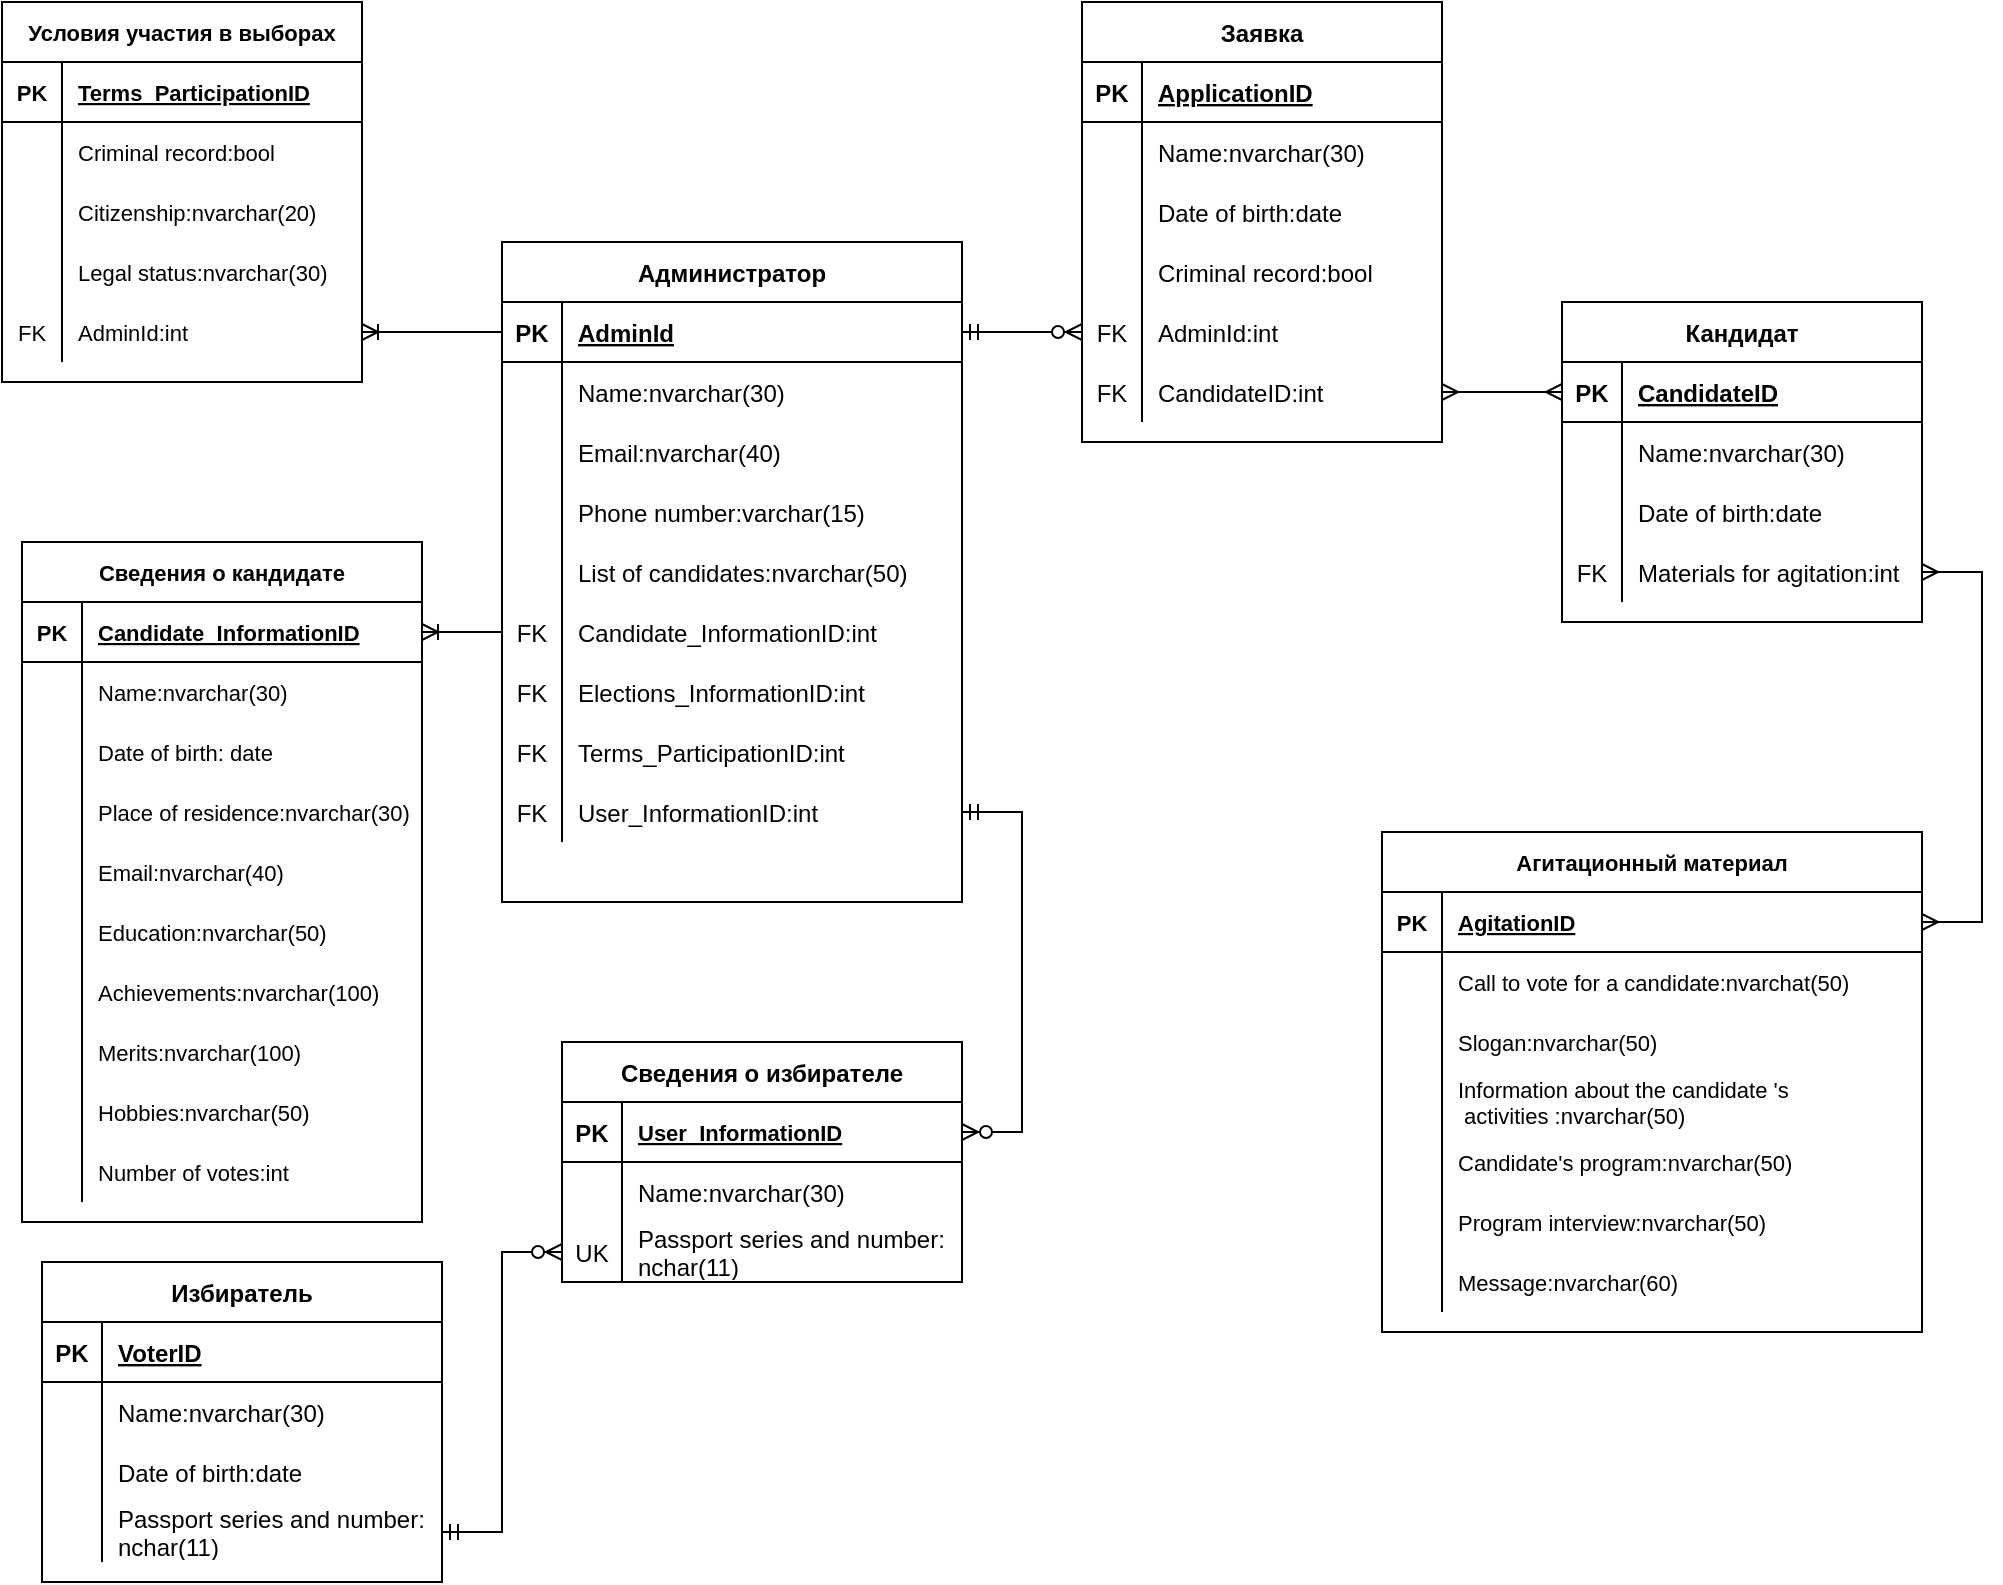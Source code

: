 <mxfile version="15.6.8" type="github">
  <diagram id="QKxLmqeAG67RpzEfXYhz" name="Page-1">
    <mxGraphModel dx="1221" dy="726" grid="1" gridSize="10" guides="1" tooltips="1" connect="1" arrows="1" fold="1" page="1" pageScale="1" pageWidth="827" pageHeight="1169" math="0" shadow="0">
      <root>
        <mxCell id="0" />
        <mxCell id="1" parent="0" />
        <mxCell id="ff4JJlkgA0-0qlCMYCa7-1" value="Сведения о избирателе" style="shape=table;startSize=30;container=1;collapsible=1;childLayout=tableLayout;fixedRows=1;rowLines=0;fontStyle=1;align=center;resizeLast=1;" parent="1" vertex="1">
          <mxGeometry x="500" y="680" width="200" height="120" as="geometry">
            <mxRectangle x="40" y="40" width="190" height="30" as="alternateBounds" />
          </mxGeometry>
        </mxCell>
        <mxCell id="ff4JJlkgA0-0qlCMYCa7-2" value="" style="shape=partialRectangle;collapsible=0;dropTarget=0;pointerEvents=0;fillColor=none;top=0;left=0;bottom=1;right=0;points=[[0,0.5],[1,0.5]];portConstraint=eastwest;" parent="ff4JJlkgA0-0qlCMYCa7-1" vertex="1">
          <mxGeometry y="30" width="200" height="30" as="geometry" />
        </mxCell>
        <mxCell id="ff4JJlkgA0-0qlCMYCa7-3" value="PK" style="shape=partialRectangle;connectable=0;fillColor=none;top=0;left=0;bottom=0;right=0;fontStyle=1;overflow=hidden;" parent="ff4JJlkgA0-0qlCMYCa7-2" vertex="1">
          <mxGeometry width="30" height="30" as="geometry">
            <mxRectangle width="30" height="30" as="alternateBounds" />
          </mxGeometry>
        </mxCell>
        <mxCell id="ff4JJlkgA0-0qlCMYCa7-4" value="User_InformationID" style="shape=partialRectangle;connectable=0;fillColor=none;top=0;left=0;bottom=0;right=0;align=left;spacingLeft=6;fontStyle=5;overflow=hidden;fontSize=11;" parent="ff4JJlkgA0-0qlCMYCa7-2" vertex="1">
          <mxGeometry x="30" width="170" height="30" as="geometry">
            <mxRectangle width="170" height="30" as="alternateBounds" />
          </mxGeometry>
        </mxCell>
        <mxCell id="ff4JJlkgA0-0qlCMYCa7-5" value="" style="shape=partialRectangle;collapsible=0;dropTarget=0;pointerEvents=0;fillColor=none;top=0;left=0;bottom=0;right=0;points=[[0,0.5],[1,0.5]];portConstraint=eastwest;" parent="ff4JJlkgA0-0qlCMYCa7-1" vertex="1">
          <mxGeometry y="60" width="200" height="30" as="geometry" />
        </mxCell>
        <mxCell id="ff4JJlkgA0-0qlCMYCa7-6" value="" style="shape=partialRectangle;connectable=0;fillColor=none;top=0;left=0;bottom=0;right=0;editable=1;overflow=hidden;" parent="ff4JJlkgA0-0qlCMYCa7-5" vertex="1">
          <mxGeometry width="30" height="30" as="geometry">
            <mxRectangle width="30" height="30" as="alternateBounds" />
          </mxGeometry>
        </mxCell>
        <mxCell id="ff4JJlkgA0-0qlCMYCa7-7" value="Name:nvarchar(30)" style="shape=partialRectangle;connectable=0;fillColor=none;top=0;left=0;bottom=0;right=0;align=left;spacingLeft=6;overflow=hidden;" parent="ff4JJlkgA0-0qlCMYCa7-5" vertex="1">
          <mxGeometry x="30" width="170" height="30" as="geometry">
            <mxRectangle width="170" height="30" as="alternateBounds" />
          </mxGeometry>
        </mxCell>
        <mxCell id="ff4JJlkgA0-0qlCMYCa7-8" value="" style="shape=partialRectangle;collapsible=0;dropTarget=0;pointerEvents=0;fillColor=none;top=0;left=0;bottom=0;right=0;points=[[0,0.5],[1,0.5]];portConstraint=eastwest;" parent="ff4JJlkgA0-0qlCMYCa7-1" vertex="1">
          <mxGeometry y="90" width="200" height="30" as="geometry" />
        </mxCell>
        <mxCell id="ff4JJlkgA0-0qlCMYCa7-9" value="UK" style="shape=partialRectangle;connectable=0;fillColor=none;top=0;left=0;bottom=0;right=0;editable=1;overflow=hidden;" parent="ff4JJlkgA0-0qlCMYCa7-8" vertex="1">
          <mxGeometry width="30" height="30" as="geometry">
            <mxRectangle width="30" height="30" as="alternateBounds" />
          </mxGeometry>
        </mxCell>
        <mxCell id="ff4JJlkgA0-0qlCMYCa7-10" value="Passport series and number:&#xa;nchar(11)" style="shape=partialRectangle;connectable=0;fillColor=none;top=0;left=0;bottom=0;right=0;align=left;spacingLeft=6;overflow=hidden;" parent="ff4JJlkgA0-0qlCMYCa7-8" vertex="1">
          <mxGeometry x="30" width="170" height="30" as="geometry">
            <mxRectangle width="170" height="30" as="alternateBounds" />
          </mxGeometry>
        </mxCell>
        <mxCell id="ff4JJlkgA0-0qlCMYCa7-11" value="Сведения о кандидате" style="shape=table;startSize=30;container=1;collapsible=1;childLayout=tableLayout;fixedRows=1;rowLines=0;fontStyle=1;align=center;resizeLast=1;shadow=0;sketch=0;fontSize=11;strokeWidth=1;" parent="1" vertex="1">
          <mxGeometry x="230" y="430" width="200" height="340" as="geometry">
            <mxRectangle x="320" y="230" width="160" height="30" as="alternateBounds" />
          </mxGeometry>
        </mxCell>
        <mxCell id="ff4JJlkgA0-0qlCMYCa7-12" value="" style="shape=partialRectangle;collapsible=0;dropTarget=0;pointerEvents=0;fillColor=none;top=0;left=0;bottom=1;right=0;points=[[0,0.5],[1,0.5]];portConstraint=eastwest;shadow=0;sketch=0;fontSize=11;strokeWidth=1;" parent="ff4JJlkgA0-0qlCMYCa7-11" vertex="1">
          <mxGeometry y="30" width="200" height="30" as="geometry" />
        </mxCell>
        <mxCell id="ff4JJlkgA0-0qlCMYCa7-13" value="PK" style="shape=partialRectangle;connectable=0;fillColor=none;top=0;left=0;bottom=0;right=0;fontStyle=1;overflow=hidden;shadow=0;sketch=0;fontSize=11;strokeWidth=1;" parent="ff4JJlkgA0-0qlCMYCa7-12" vertex="1">
          <mxGeometry width="30" height="30" as="geometry">
            <mxRectangle width="30" height="30" as="alternateBounds" />
          </mxGeometry>
        </mxCell>
        <mxCell id="ff4JJlkgA0-0qlCMYCa7-14" value="Candidate_InformationID" style="shape=partialRectangle;connectable=0;fillColor=none;top=0;left=0;bottom=0;right=0;align=left;spacingLeft=6;fontStyle=5;overflow=hidden;shadow=0;sketch=0;fontSize=11;strokeWidth=1;" parent="ff4JJlkgA0-0qlCMYCa7-12" vertex="1">
          <mxGeometry x="30" width="170" height="30" as="geometry">
            <mxRectangle width="170" height="30" as="alternateBounds" />
          </mxGeometry>
        </mxCell>
        <mxCell id="ff4JJlkgA0-0qlCMYCa7-15" value="" style="shape=partialRectangle;collapsible=0;dropTarget=0;pointerEvents=0;fillColor=none;top=0;left=0;bottom=0;right=0;points=[[0,0.5],[1,0.5]];portConstraint=eastwest;shadow=0;sketch=0;fontSize=11;strokeWidth=1;" parent="ff4JJlkgA0-0qlCMYCa7-11" vertex="1">
          <mxGeometry y="60" width="200" height="30" as="geometry" />
        </mxCell>
        <mxCell id="ff4JJlkgA0-0qlCMYCa7-16" value="" style="shape=partialRectangle;connectable=0;fillColor=none;top=0;left=0;bottom=0;right=0;editable=1;overflow=hidden;shadow=0;sketch=0;fontSize=11;strokeWidth=1;" parent="ff4JJlkgA0-0qlCMYCa7-15" vertex="1">
          <mxGeometry width="30" height="30" as="geometry">
            <mxRectangle width="30" height="30" as="alternateBounds" />
          </mxGeometry>
        </mxCell>
        <mxCell id="ff4JJlkgA0-0qlCMYCa7-17" value="Name:nvarchar(30)" style="shape=partialRectangle;connectable=0;fillColor=none;top=0;left=0;bottom=0;right=0;align=left;spacingLeft=6;overflow=hidden;shadow=0;sketch=0;fontSize=11;strokeWidth=1;" parent="ff4JJlkgA0-0qlCMYCa7-15" vertex="1">
          <mxGeometry x="30" width="170" height="30" as="geometry">
            <mxRectangle width="170" height="30" as="alternateBounds" />
          </mxGeometry>
        </mxCell>
        <mxCell id="ff4JJlkgA0-0qlCMYCa7-18" value="" style="shape=partialRectangle;collapsible=0;dropTarget=0;pointerEvents=0;fillColor=none;top=0;left=0;bottom=0;right=0;points=[[0,0.5],[1,0.5]];portConstraint=eastwest;shadow=0;sketch=0;fontSize=11;strokeWidth=1;" parent="ff4JJlkgA0-0qlCMYCa7-11" vertex="1">
          <mxGeometry y="90" width="200" height="30" as="geometry" />
        </mxCell>
        <mxCell id="ff4JJlkgA0-0qlCMYCa7-19" value="" style="shape=partialRectangle;connectable=0;fillColor=none;top=0;left=0;bottom=0;right=0;editable=1;overflow=hidden;shadow=0;sketch=0;fontSize=11;strokeWidth=1;" parent="ff4JJlkgA0-0qlCMYCa7-18" vertex="1">
          <mxGeometry width="30" height="30" as="geometry">
            <mxRectangle width="30" height="30" as="alternateBounds" />
          </mxGeometry>
        </mxCell>
        <mxCell id="ff4JJlkgA0-0qlCMYCa7-20" value="Date of birth: date" style="shape=partialRectangle;connectable=0;fillColor=none;top=0;left=0;bottom=0;right=0;align=left;spacingLeft=6;overflow=hidden;shadow=0;sketch=0;fontSize=11;strokeWidth=1;" parent="ff4JJlkgA0-0qlCMYCa7-18" vertex="1">
          <mxGeometry x="30" width="170" height="30" as="geometry">
            <mxRectangle width="170" height="30" as="alternateBounds" />
          </mxGeometry>
        </mxCell>
        <mxCell id="ff4JJlkgA0-0qlCMYCa7-21" value="" style="shape=partialRectangle;collapsible=0;dropTarget=0;pointerEvents=0;fillColor=none;top=0;left=0;bottom=0;right=0;points=[[0,0.5],[1,0.5]];portConstraint=eastwest;shadow=0;sketch=0;fontSize=11;strokeWidth=1;" parent="ff4JJlkgA0-0qlCMYCa7-11" vertex="1">
          <mxGeometry y="120" width="200" height="30" as="geometry" />
        </mxCell>
        <mxCell id="ff4JJlkgA0-0qlCMYCa7-22" value="" style="shape=partialRectangle;connectable=0;fillColor=none;top=0;left=0;bottom=0;right=0;editable=1;overflow=hidden;shadow=0;sketch=0;fontSize=11;strokeWidth=1;" parent="ff4JJlkgA0-0qlCMYCa7-21" vertex="1">
          <mxGeometry width="30" height="30" as="geometry">
            <mxRectangle width="30" height="30" as="alternateBounds" />
          </mxGeometry>
        </mxCell>
        <mxCell id="ff4JJlkgA0-0qlCMYCa7-23" value="Place of residence:nvarchar(30)" style="shape=partialRectangle;connectable=0;fillColor=none;top=0;left=0;bottom=0;right=0;align=left;spacingLeft=6;overflow=hidden;shadow=0;sketch=0;fontSize=11;strokeWidth=1;" parent="ff4JJlkgA0-0qlCMYCa7-21" vertex="1">
          <mxGeometry x="30" width="170" height="30" as="geometry">
            <mxRectangle width="170" height="30" as="alternateBounds" />
          </mxGeometry>
        </mxCell>
        <mxCell id="ff4JJlkgA0-0qlCMYCa7-24" value="" style="shape=partialRectangle;collapsible=0;dropTarget=0;pointerEvents=0;fillColor=none;top=0;left=0;bottom=0;right=0;points=[[0,0.5],[1,0.5]];portConstraint=eastwest;shadow=0;sketch=0;fontSize=11;strokeWidth=1;" parent="ff4JJlkgA0-0qlCMYCa7-11" vertex="1">
          <mxGeometry y="150" width="200" height="30" as="geometry" />
        </mxCell>
        <mxCell id="ff4JJlkgA0-0qlCMYCa7-25" value="" style="shape=partialRectangle;connectable=0;fillColor=none;top=0;left=0;bottom=0;right=0;editable=1;overflow=hidden;shadow=0;sketch=0;fontSize=11;strokeWidth=1;" parent="ff4JJlkgA0-0qlCMYCa7-24" vertex="1">
          <mxGeometry width="30" height="30" as="geometry">
            <mxRectangle width="30" height="30" as="alternateBounds" />
          </mxGeometry>
        </mxCell>
        <mxCell id="ff4JJlkgA0-0qlCMYCa7-26" value="Email:nvarchar(40)" style="shape=partialRectangle;connectable=0;fillColor=none;top=0;left=0;bottom=0;right=0;align=left;spacingLeft=6;overflow=hidden;shadow=0;sketch=0;fontSize=11;strokeWidth=1;" parent="ff4JJlkgA0-0qlCMYCa7-24" vertex="1">
          <mxGeometry x="30" width="170" height="30" as="geometry">
            <mxRectangle width="170" height="30" as="alternateBounds" />
          </mxGeometry>
        </mxCell>
        <mxCell id="ff4JJlkgA0-0qlCMYCa7-27" value="" style="shape=partialRectangle;collapsible=0;dropTarget=0;pointerEvents=0;fillColor=none;top=0;left=0;bottom=0;right=0;points=[[0,0.5],[1,0.5]];portConstraint=eastwest;shadow=0;sketch=0;fontSize=11;strokeWidth=1;" parent="ff4JJlkgA0-0qlCMYCa7-11" vertex="1">
          <mxGeometry y="180" width="200" height="30" as="geometry" />
        </mxCell>
        <mxCell id="ff4JJlkgA0-0qlCMYCa7-28" value="" style="shape=partialRectangle;connectable=0;fillColor=none;top=0;left=0;bottom=0;right=0;editable=1;overflow=hidden;shadow=0;sketch=0;fontSize=11;strokeWidth=1;" parent="ff4JJlkgA0-0qlCMYCa7-27" vertex="1">
          <mxGeometry width="30" height="30" as="geometry">
            <mxRectangle width="30" height="30" as="alternateBounds" />
          </mxGeometry>
        </mxCell>
        <mxCell id="ff4JJlkgA0-0qlCMYCa7-29" value="Education:nvarchar(50)" style="shape=partialRectangle;connectable=0;fillColor=none;top=0;left=0;bottom=0;right=0;align=left;spacingLeft=6;overflow=hidden;shadow=0;sketch=0;fontSize=11;strokeWidth=1;" parent="ff4JJlkgA0-0qlCMYCa7-27" vertex="1">
          <mxGeometry x="30" width="170" height="30" as="geometry">
            <mxRectangle width="170" height="30" as="alternateBounds" />
          </mxGeometry>
        </mxCell>
        <mxCell id="ff4JJlkgA0-0qlCMYCa7-30" value="" style="shape=partialRectangle;collapsible=0;dropTarget=0;pointerEvents=0;fillColor=none;top=0;left=0;bottom=0;right=0;points=[[0,0.5],[1,0.5]];portConstraint=eastwest;shadow=0;sketch=0;fontSize=11;strokeWidth=1;" parent="ff4JJlkgA0-0qlCMYCa7-11" vertex="1">
          <mxGeometry y="210" width="200" height="30" as="geometry" />
        </mxCell>
        <mxCell id="ff4JJlkgA0-0qlCMYCa7-31" value="" style="shape=partialRectangle;connectable=0;fillColor=none;top=0;left=0;bottom=0;right=0;editable=1;overflow=hidden;shadow=0;sketch=0;fontSize=11;strokeWidth=1;" parent="ff4JJlkgA0-0qlCMYCa7-30" vertex="1">
          <mxGeometry width="30" height="30" as="geometry">
            <mxRectangle width="30" height="30" as="alternateBounds" />
          </mxGeometry>
        </mxCell>
        <mxCell id="ff4JJlkgA0-0qlCMYCa7-32" value="Achievements:nvarchar(100)" style="shape=partialRectangle;connectable=0;fillColor=none;top=0;left=0;bottom=0;right=0;align=left;spacingLeft=6;overflow=hidden;shadow=0;sketch=0;fontSize=11;strokeWidth=1;" parent="ff4JJlkgA0-0qlCMYCa7-30" vertex="1">
          <mxGeometry x="30" width="170" height="30" as="geometry">
            <mxRectangle width="170" height="30" as="alternateBounds" />
          </mxGeometry>
        </mxCell>
        <mxCell id="ff4JJlkgA0-0qlCMYCa7-33" value="" style="shape=partialRectangle;collapsible=0;dropTarget=0;pointerEvents=0;fillColor=none;top=0;left=0;bottom=0;right=0;points=[[0,0.5],[1,0.5]];portConstraint=eastwest;shadow=0;sketch=0;fontSize=11;strokeWidth=1;" parent="ff4JJlkgA0-0qlCMYCa7-11" vertex="1">
          <mxGeometry y="240" width="200" height="30" as="geometry" />
        </mxCell>
        <mxCell id="ff4JJlkgA0-0qlCMYCa7-34" value="" style="shape=partialRectangle;connectable=0;fillColor=none;top=0;left=0;bottom=0;right=0;editable=1;overflow=hidden;shadow=0;sketch=0;fontSize=11;strokeWidth=1;" parent="ff4JJlkgA0-0qlCMYCa7-33" vertex="1">
          <mxGeometry width="30" height="30" as="geometry">
            <mxRectangle width="30" height="30" as="alternateBounds" />
          </mxGeometry>
        </mxCell>
        <mxCell id="ff4JJlkgA0-0qlCMYCa7-35" value="Merits:nvarchar(100)" style="shape=partialRectangle;connectable=0;fillColor=none;top=0;left=0;bottom=0;right=0;align=left;spacingLeft=6;overflow=hidden;shadow=0;sketch=0;fontSize=11;strokeWidth=1;" parent="ff4JJlkgA0-0qlCMYCa7-33" vertex="1">
          <mxGeometry x="30" width="170" height="30" as="geometry">
            <mxRectangle width="170" height="30" as="alternateBounds" />
          </mxGeometry>
        </mxCell>
        <mxCell id="ff4JJlkgA0-0qlCMYCa7-36" value="" style="shape=partialRectangle;collapsible=0;dropTarget=0;pointerEvents=0;fillColor=none;top=0;left=0;bottom=0;right=0;points=[[0,0.5],[1,0.5]];portConstraint=eastwest;shadow=0;sketch=0;fontSize=11;strokeWidth=1;" parent="ff4JJlkgA0-0qlCMYCa7-11" vertex="1">
          <mxGeometry y="270" width="200" height="30" as="geometry" />
        </mxCell>
        <mxCell id="ff4JJlkgA0-0qlCMYCa7-37" value="" style="shape=partialRectangle;connectable=0;fillColor=none;top=0;left=0;bottom=0;right=0;editable=1;overflow=hidden;shadow=0;sketch=0;fontSize=11;strokeWidth=1;" parent="ff4JJlkgA0-0qlCMYCa7-36" vertex="1">
          <mxGeometry width="30" height="30" as="geometry">
            <mxRectangle width="30" height="30" as="alternateBounds" />
          </mxGeometry>
        </mxCell>
        <mxCell id="ff4JJlkgA0-0qlCMYCa7-38" value="Hobbies:nvarchar(50)" style="shape=partialRectangle;connectable=0;fillColor=none;top=0;left=0;bottom=0;right=0;align=left;spacingLeft=6;overflow=hidden;shadow=0;sketch=0;fontSize=11;strokeWidth=1;" parent="ff4JJlkgA0-0qlCMYCa7-36" vertex="1">
          <mxGeometry x="30" width="170" height="30" as="geometry">
            <mxRectangle width="170" height="30" as="alternateBounds" />
          </mxGeometry>
        </mxCell>
        <mxCell id="ff4JJlkgA0-0qlCMYCa7-39" value="" style="shape=partialRectangle;collapsible=0;dropTarget=0;pointerEvents=0;fillColor=none;top=0;left=0;bottom=0;right=0;points=[[0,0.5],[1,0.5]];portConstraint=eastwest;shadow=0;sketch=0;fontSize=11;strokeWidth=1;" parent="ff4JJlkgA0-0qlCMYCa7-11" vertex="1">
          <mxGeometry y="300" width="200" height="30" as="geometry" />
        </mxCell>
        <mxCell id="ff4JJlkgA0-0qlCMYCa7-40" value="" style="shape=partialRectangle;connectable=0;fillColor=none;top=0;left=0;bottom=0;right=0;editable=1;overflow=hidden;shadow=0;sketch=0;fontSize=11;strokeWidth=1;" parent="ff4JJlkgA0-0qlCMYCa7-39" vertex="1">
          <mxGeometry width="30" height="30" as="geometry">
            <mxRectangle width="30" height="30" as="alternateBounds" />
          </mxGeometry>
        </mxCell>
        <mxCell id="ff4JJlkgA0-0qlCMYCa7-41" value="Number of votes:int" style="shape=partialRectangle;connectable=0;fillColor=none;top=0;left=0;bottom=0;right=0;align=left;spacingLeft=6;overflow=hidden;shadow=0;sketch=0;fontSize=11;strokeWidth=1;" parent="ff4JJlkgA0-0qlCMYCa7-39" vertex="1">
          <mxGeometry x="30" width="170" height="30" as="geometry">
            <mxRectangle width="170" height="30" as="alternateBounds" />
          </mxGeometry>
        </mxCell>
        <mxCell id="ff4JJlkgA0-0qlCMYCa7-42" value="Условия участия в выборах" style="shape=table;startSize=30;container=1;collapsible=1;childLayout=tableLayout;fixedRows=1;rowLines=0;fontStyle=1;align=center;resizeLast=1;shadow=0;sketch=0;fontSize=11;strokeWidth=1;" parent="1" vertex="1">
          <mxGeometry x="220" y="160" width="180" height="190" as="geometry">
            <mxRectangle x="360" y="80" width="190" height="30" as="alternateBounds" />
          </mxGeometry>
        </mxCell>
        <mxCell id="ff4JJlkgA0-0qlCMYCa7-43" value="" style="shape=partialRectangle;collapsible=0;dropTarget=0;pointerEvents=0;fillColor=none;top=0;left=0;bottom=1;right=0;points=[[0,0.5],[1,0.5]];portConstraint=eastwest;shadow=0;sketch=0;fontSize=11;strokeWidth=1;" parent="ff4JJlkgA0-0qlCMYCa7-42" vertex="1">
          <mxGeometry y="30" width="180" height="30" as="geometry" />
        </mxCell>
        <mxCell id="ff4JJlkgA0-0qlCMYCa7-44" value="PK" style="shape=partialRectangle;connectable=0;fillColor=none;top=0;left=0;bottom=0;right=0;fontStyle=1;overflow=hidden;shadow=0;sketch=0;fontSize=11;strokeWidth=1;" parent="ff4JJlkgA0-0qlCMYCa7-43" vertex="1">
          <mxGeometry width="30" height="30" as="geometry">
            <mxRectangle width="30" height="30" as="alternateBounds" />
          </mxGeometry>
        </mxCell>
        <mxCell id="ff4JJlkgA0-0qlCMYCa7-45" value="Terms_ParticipationID" style="shape=partialRectangle;connectable=0;fillColor=none;top=0;left=0;bottom=0;right=0;align=left;spacingLeft=6;fontStyle=5;overflow=hidden;shadow=0;sketch=0;fontSize=11;strokeWidth=1;" parent="ff4JJlkgA0-0qlCMYCa7-43" vertex="1">
          <mxGeometry x="30" width="150" height="30" as="geometry">
            <mxRectangle width="150" height="30" as="alternateBounds" />
          </mxGeometry>
        </mxCell>
        <mxCell id="ff4JJlkgA0-0qlCMYCa7-46" value="" style="shape=partialRectangle;collapsible=0;dropTarget=0;pointerEvents=0;fillColor=none;top=0;left=0;bottom=0;right=0;points=[[0,0.5],[1,0.5]];portConstraint=eastwest;shadow=0;sketch=0;fontSize=11;strokeWidth=1;" parent="ff4JJlkgA0-0qlCMYCa7-42" vertex="1">
          <mxGeometry y="60" width="180" height="30" as="geometry" />
        </mxCell>
        <mxCell id="ff4JJlkgA0-0qlCMYCa7-47" value="" style="shape=partialRectangle;connectable=0;fillColor=none;top=0;left=0;bottom=0;right=0;editable=1;overflow=hidden;shadow=0;sketch=0;fontSize=11;strokeWidth=1;" parent="ff4JJlkgA0-0qlCMYCa7-46" vertex="1">
          <mxGeometry width="30" height="30" as="geometry">
            <mxRectangle width="30" height="30" as="alternateBounds" />
          </mxGeometry>
        </mxCell>
        <mxCell id="ff4JJlkgA0-0qlCMYCa7-48" value="Criminal record:bool" style="shape=partialRectangle;connectable=0;fillColor=none;top=0;left=0;bottom=0;right=0;align=left;spacingLeft=6;overflow=hidden;shadow=0;sketch=0;fontSize=11;strokeWidth=1;" parent="ff4JJlkgA0-0qlCMYCa7-46" vertex="1">
          <mxGeometry x="30" width="150" height="30" as="geometry">
            <mxRectangle width="150" height="30" as="alternateBounds" />
          </mxGeometry>
        </mxCell>
        <mxCell id="ff4JJlkgA0-0qlCMYCa7-49" value="" style="shape=partialRectangle;collapsible=0;dropTarget=0;pointerEvents=0;fillColor=none;top=0;left=0;bottom=0;right=0;points=[[0,0.5],[1,0.5]];portConstraint=eastwest;shadow=0;sketch=0;fontSize=11;strokeWidth=1;" parent="ff4JJlkgA0-0qlCMYCa7-42" vertex="1">
          <mxGeometry y="90" width="180" height="30" as="geometry" />
        </mxCell>
        <mxCell id="ff4JJlkgA0-0qlCMYCa7-50" value="" style="shape=partialRectangle;connectable=0;fillColor=none;top=0;left=0;bottom=0;right=0;editable=1;overflow=hidden;shadow=0;sketch=0;fontSize=11;strokeWidth=1;" parent="ff4JJlkgA0-0qlCMYCa7-49" vertex="1">
          <mxGeometry width="30" height="30" as="geometry">
            <mxRectangle width="30" height="30" as="alternateBounds" />
          </mxGeometry>
        </mxCell>
        <mxCell id="ff4JJlkgA0-0qlCMYCa7-51" value="Citizenship:nvarchar(20)" style="shape=partialRectangle;connectable=0;fillColor=none;top=0;left=0;bottom=0;right=0;align=left;spacingLeft=6;overflow=hidden;shadow=0;sketch=0;fontSize=11;strokeWidth=1;" parent="ff4JJlkgA0-0qlCMYCa7-49" vertex="1">
          <mxGeometry x="30" width="150" height="30" as="geometry">
            <mxRectangle width="150" height="30" as="alternateBounds" />
          </mxGeometry>
        </mxCell>
        <mxCell id="ff4JJlkgA0-0qlCMYCa7-52" value="" style="shape=partialRectangle;collapsible=0;dropTarget=0;pointerEvents=0;fillColor=none;top=0;left=0;bottom=0;right=0;points=[[0,0.5],[1,0.5]];portConstraint=eastwest;shadow=0;sketch=0;fontSize=11;strokeWidth=1;" parent="ff4JJlkgA0-0qlCMYCa7-42" vertex="1">
          <mxGeometry y="120" width="180" height="30" as="geometry" />
        </mxCell>
        <mxCell id="ff4JJlkgA0-0qlCMYCa7-53" value="" style="shape=partialRectangle;connectable=0;fillColor=none;top=0;left=0;bottom=0;right=0;editable=1;overflow=hidden;shadow=0;sketch=0;fontSize=11;strokeWidth=1;" parent="ff4JJlkgA0-0qlCMYCa7-52" vertex="1">
          <mxGeometry width="30" height="30" as="geometry">
            <mxRectangle width="30" height="30" as="alternateBounds" />
          </mxGeometry>
        </mxCell>
        <mxCell id="ff4JJlkgA0-0qlCMYCa7-54" value="Legal status:nvarchar(30)" style="shape=partialRectangle;connectable=0;fillColor=none;top=0;left=0;bottom=0;right=0;align=left;spacingLeft=6;overflow=hidden;shadow=0;sketch=0;fontSize=11;strokeWidth=1;" parent="ff4JJlkgA0-0qlCMYCa7-52" vertex="1">
          <mxGeometry x="30" width="150" height="30" as="geometry">
            <mxRectangle width="150" height="30" as="alternateBounds" />
          </mxGeometry>
        </mxCell>
        <mxCell id="q5peEvXd3cXD_htm8zkx-1" value="" style="shape=partialRectangle;collapsible=0;dropTarget=0;pointerEvents=0;fillColor=none;top=0;left=0;bottom=0;right=0;points=[[0,0.5],[1,0.5]];portConstraint=eastwest;shadow=0;sketch=0;fontSize=11;strokeWidth=1;" parent="ff4JJlkgA0-0qlCMYCa7-42" vertex="1">
          <mxGeometry y="150" width="180" height="30" as="geometry" />
        </mxCell>
        <mxCell id="q5peEvXd3cXD_htm8zkx-2" value="FK" style="shape=partialRectangle;connectable=0;fillColor=none;top=0;left=0;bottom=0;right=0;editable=1;overflow=hidden;shadow=0;sketch=0;fontSize=11;strokeWidth=1;" parent="q5peEvXd3cXD_htm8zkx-1" vertex="1">
          <mxGeometry width="30" height="30" as="geometry">
            <mxRectangle width="30" height="30" as="alternateBounds" />
          </mxGeometry>
        </mxCell>
        <mxCell id="q5peEvXd3cXD_htm8zkx-3" value="AdminId:int" style="shape=partialRectangle;connectable=0;fillColor=none;top=0;left=0;bottom=0;right=0;align=left;spacingLeft=6;overflow=hidden;shadow=0;sketch=0;fontSize=11;strokeWidth=1;" parent="q5peEvXd3cXD_htm8zkx-1" vertex="1">
          <mxGeometry x="30" width="150" height="30" as="geometry">
            <mxRectangle width="150" height="30" as="alternateBounds" />
          </mxGeometry>
        </mxCell>
        <mxCell id="ff4JJlkgA0-0qlCMYCa7-68" value="Агитационный материал" style="shape=table;startSize=30;container=1;collapsible=1;childLayout=tableLayout;fixedRows=1;rowLines=0;fontStyle=1;align=center;resizeLast=1;shadow=0;sketch=0;fontSize=11;strokeWidth=1;" parent="1" vertex="1">
          <mxGeometry x="910" y="575" width="270" height="250" as="geometry">
            <mxRectangle x="20" y="490" width="170" height="30" as="alternateBounds" />
          </mxGeometry>
        </mxCell>
        <mxCell id="ff4JJlkgA0-0qlCMYCa7-69" value="" style="shape=partialRectangle;collapsible=0;dropTarget=0;pointerEvents=0;fillColor=none;top=0;left=0;bottom=1;right=0;points=[[0,0.5],[1,0.5]];portConstraint=eastwest;shadow=0;sketch=0;fontSize=11;strokeWidth=1;" parent="ff4JJlkgA0-0qlCMYCa7-68" vertex="1">
          <mxGeometry y="30" width="270" height="30" as="geometry" />
        </mxCell>
        <mxCell id="ff4JJlkgA0-0qlCMYCa7-70" value="PK" style="shape=partialRectangle;connectable=0;fillColor=none;top=0;left=0;bottom=0;right=0;fontStyle=1;overflow=hidden;shadow=0;sketch=0;fontSize=11;strokeWidth=1;" parent="ff4JJlkgA0-0qlCMYCa7-69" vertex="1">
          <mxGeometry width="30" height="30" as="geometry">
            <mxRectangle width="30" height="30" as="alternateBounds" />
          </mxGeometry>
        </mxCell>
        <mxCell id="ff4JJlkgA0-0qlCMYCa7-71" value="AgitationID" style="shape=partialRectangle;connectable=0;fillColor=none;top=0;left=0;bottom=0;right=0;align=left;spacingLeft=6;fontStyle=5;overflow=hidden;shadow=0;sketch=0;fontSize=11;strokeWidth=1;" parent="ff4JJlkgA0-0qlCMYCa7-69" vertex="1">
          <mxGeometry x="30" width="240" height="30" as="geometry">
            <mxRectangle width="240" height="30" as="alternateBounds" />
          </mxGeometry>
        </mxCell>
        <mxCell id="ff4JJlkgA0-0qlCMYCa7-72" value="" style="shape=partialRectangle;collapsible=0;dropTarget=0;pointerEvents=0;fillColor=none;top=0;left=0;bottom=0;right=0;points=[[0,0.5],[1,0.5]];portConstraint=eastwest;shadow=0;sketch=0;fontSize=11;strokeWidth=1;" parent="ff4JJlkgA0-0qlCMYCa7-68" vertex="1">
          <mxGeometry y="60" width="270" height="30" as="geometry" />
        </mxCell>
        <mxCell id="ff4JJlkgA0-0qlCMYCa7-73" value="" style="shape=partialRectangle;connectable=0;fillColor=none;top=0;left=0;bottom=0;right=0;editable=1;overflow=hidden;shadow=0;sketch=0;fontSize=11;strokeWidth=1;" parent="ff4JJlkgA0-0qlCMYCa7-72" vertex="1">
          <mxGeometry width="30" height="30" as="geometry">
            <mxRectangle width="30" height="30" as="alternateBounds" />
          </mxGeometry>
        </mxCell>
        <mxCell id="ff4JJlkgA0-0qlCMYCa7-74" value="Call to vote for a candidate:nvarchat(50)" style="shape=partialRectangle;connectable=0;fillColor=none;top=0;left=0;bottom=0;right=0;align=left;spacingLeft=6;overflow=hidden;shadow=0;sketch=0;fontSize=11;strokeWidth=1;" parent="ff4JJlkgA0-0qlCMYCa7-72" vertex="1">
          <mxGeometry x="30" width="240" height="30" as="geometry">
            <mxRectangle width="240" height="30" as="alternateBounds" />
          </mxGeometry>
        </mxCell>
        <mxCell id="ff4JJlkgA0-0qlCMYCa7-75" value="" style="shape=partialRectangle;collapsible=0;dropTarget=0;pointerEvents=0;fillColor=none;top=0;left=0;bottom=0;right=0;points=[[0,0.5],[1,0.5]];portConstraint=eastwest;shadow=0;sketch=0;fontSize=11;strokeWidth=1;" parent="ff4JJlkgA0-0qlCMYCa7-68" vertex="1">
          <mxGeometry y="90" width="270" height="30" as="geometry" />
        </mxCell>
        <mxCell id="ff4JJlkgA0-0qlCMYCa7-76" value="" style="shape=partialRectangle;connectable=0;fillColor=none;top=0;left=0;bottom=0;right=0;editable=1;overflow=hidden;shadow=0;sketch=0;fontSize=11;strokeWidth=1;" parent="ff4JJlkgA0-0qlCMYCa7-75" vertex="1">
          <mxGeometry width="30" height="30" as="geometry">
            <mxRectangle width="30" height="30" as="alternateBounds" />
          </mxGeometry>
        </mxCell>
        <mxCell id="ff4JJlkgA0-0qlCMYCa7-77" value="Slogan:nvarchar(50)" style="shape=partialRectangle;connectable=0;fillColor=none;top=0;left=0;bottom=0;right=0;align=left;spacingLeft=6;overflow=hidden;shadow=0;sketch=0;fontSize=11;strokeWidth=1;" parent="ff4JJlkgA0-0qlCMYCa7-75" vertex="1">
          <mxGeometry x="30" width="240" height="30" as="geometry">
            <mxRectangle width="240" height="30" as="alternateBounds" />
          </mxGeometry>
        </mxCell>
        <mxCell id="ff4JJlkgA0-0qlCMYCa7-78" value="" style="shape=partialRectangle;collapsible=0;dropTarget=0;pointerEvents=0;fillColor=none;top=0;left=0;bottom=0;right=0;points=[[0,0.5],[1,0.5]];portConstraint=eastwest;shadow=0;sketch=0;fontSize=11;strokeWidth=1;" parent="ff4JJlkgA0-0qlCMYCa7-68" vertex="1">
          <mxGeometry y="120" width="270" height="30" as="geometry" />
        </mxCell>
        <mxCell id="ff4JJlkgA0-0qlCMYCa7-79" value="" style="shape=partialRectangle;connectable=0;fillColor=none;top=0;left=0;bottom=0;right=0;editable=1;overflow=hidden;shadow=0;sketch=0;fontSize=11;strokeWidth=1;" parent="ff4JJlkgA0-0qlCMYCa7-78" vertex="1">
          <mxGeometry width="30" height="30" as="geometry">
            <mxRectangle width="30" height="30" as="alternateBounds" />
          </mxGeometry>
        </mxCell>
        <mxCell id="ff4JJlkgA0-0qlCMYCa7-80" value="Information about the candidate &#39;s&#xa; activities :nvarchar(50)" style="shape=partialRectangle;connectable=0;fillColor=none;top=0;left=0;bottom=0;right=0;align=left;spacingLeft=6;overflow=hidden;shadow=0;sketch=0;fontSize=11;strokeWidth=1;" parent="ff4JJlkgA0-0qlCMYCa7-78" vertex="1">
          <mxGeometry x="30" width="240" height="30" as="geometry">
            <mxRectangle width="240" height="30" as="alternateBounds" />
          </mxGeometry>
        </mxCell>
        <mxCell id="ff4JJlkgA0-0qlCMYCa7-81" value="" style="shape=partialRectangle;collapsible=0;dropTarget=0;pointerEvents=0;fillColor=none;top=0;left=0;bottom=0;right=0;points=[[0,0.5],[1,0.5]];portConstraint=eastwest;shadow=0;sketch=0;fontSize=11;strokeWidth=1;" parent="ff4JJlkgA0-0qlCMYCa7-68" vertex="1">
          <mxGeometry y="150" width="270" height="30" as="geometry" />
        </mxCell>
        <mxCell id="ff4JJlkgA0-0qlCMYCa7-82" value="" style="shape=partialRectangle;connectable=0;fillColor=none;top=0;left=0;bottom=0;right=0;editable=1;overflow=hidden;shadow=0;sketch=0;fontSize=11;strokeWidth=1;" parent="ff4JJlkgA0-0qlCMYCa7-81" vertex="1">
          <mxGeometry width="30" height="30" as="geometry">
            <mxRectangle width="30" height="30" as="alternateBounds" />
          </mxGeometry>
        </mxCell>
        <mxCell id="ff4JJlkgA0-0qlCMYCa7-83" value="Candidate&#39;s program:nvarchar(50)" style="shape=partialRectangle;connectable=0;fillColor=none;top=0;left=0;bottom=0;right=0;align=left;spacingLeft=6;overflow=hidden;shadow=0;sketch=0;fontSize=11;strokeWidth=1;" parent="ff4JJlkgA0-0qlCMYCa7-81" vertex="1">
          <mxGeometry x="30" width="240" height="30" as="geometry">
            <mxRectangle width="240" height="30" as="alternateBounds" />
          </mxGeometry>
        </mxCell>
        <mxCell id="ff4JJlkgA0-0qlCMYCa7-84" value="" style="shape=partialRectangle;collapsible=0;dropTarget=0;pointerEvents=0;fillColor=none;top=0;left=0;bottom=0;right=0;points=[[0,0.5],[1,0.5]];portConstraint=eastwest;shadow=0;sketch=0;fontSize=11;strokeWidth=1;" parent="ff4JJlkgA0-0qlCMYCa7-68" vertex="1">
          <mxGeometry y="180" width="270" height="30" as="geometry" />
        </mxCell>
        <mxCell id="ff4JJlkgA0-0qlCMYCa7-85" value="" style="shape=partialRectangle;connectable=0;fillColor=none;top=0;left=0;bottom=0;right=0;editable=1;overflow=hidden;shadow=0;sketch=0;fontSize=11;strokeWidth=1;" parent="ff4JJlkgA0-0qlCMYCa7-84" vertex="1">
          <mxGeometry width="30" height="30" as="geometry">
            <mxRectangle width="30" height="30" as="alternateBounds" />
          </mxGeometry>
        </mxCell>
        <mxCell id="ff4JJlkgA0-0qlCMYCa7-86" value="Program interview:nvarchar(50)" style="shape=partialRectangle;connectable=0;fillColor=none;top=0;left=0;bottom=0;right=0;align=left;spacingLeft=6;overflow=hidden;shadow=0;sketch=0;fontSize=11;strokeWidth=1;" parent="ff4JJlkgA0-0qlCMYCa7-84" vertex="1">
          <mxGeometry x="30" width="240" height="30" as="geometry">
            <mxRectangle width="240" height="30" as="alternateBounds" />
          </mxGeometry>
        </mxCell>
        <mxCell id="ff4JJlkgA0-0qlCMYCa7-87" value="" style="shape=partialRectangle;collapsible=0;dropTarget=0;pointerEvents=0;fillColor=none;top=0;left=0;bottom=0;right=0;points=[[0,0.5],[1,0.5]];portConstraint=eastwest;shadow=0;sketch=0;fontSize=11;strokeWidth=1;" parent="ff4JJlkgA0-0qlCMYCa7-68" vertex="1">
          <mxGeometry y="210" width="270" height="30" as="geometry" />
        </mxCell>
        <mxCell id="ff4JJlkgA0-0qlCMYCa7-88" value="" style="shape=partialRectangle;connectable=0;fillColor=none;top=0;left=0;bottom=0;right=0;editable=1;overflow=hidden;shadow=0;sketch=0;fontSize=11;strokeWidth=1;" parent="ff4JJlkgA0-0qlCMYCa7-87" vertex="1">
          <mxGeometry width="30" height="30" as="geometry">
            <mxRectangle width="30" height="30" as="alternateBounds" />
          </mxGeometry>
        </mxCell>
        <mxCell id="ff4JJlkgA0-0qlCMYCa7-89" value="Message:nvarchar(60)" style="shape=partialRectangle;connectable=0;fillColor=none;top=0;left=0;bottom=0;right=0;align=left;spacingLeft=6;overflow=hidden;shadow=0;sketch=0;fontSize=11;strokeWidth=1;" parent="ff4JJlkgA0-0qlCMYCa7-87" vertex="1">
          <mxGeometry x="30" width="240" height="30" as="geometry">
            <mxRectangle width="240" height="30" as="alternateBounds" />
          </mxGeometry>
        </mxCell>
        <mxCell id="ff4JJlkgA0-0qlCMYCa7-90" value="Кандидат" style="shape=table;startSize=30;container=1;collapsible=1;childLayout=tableLayout;fixedRows=1;rowLines=0;fontStyle=1;align=center;resizeLast=1;" parent="1" vertex="1">
          <mxGeometry x="1000" y="310" width="180" height="160" as="geometry">
            <mxRectangle x="40" y="280" width="90" height="30" as="alternateBounds" />
          </mxGeometry>
        </mxCell>
        <mxCell id="ff4JJlkgA0-0qlCMYCa7-91" value="" style="shape=partialRectangle;collapsible=0;dropTarget=0;pointerEvents=0;fillColor=none;top=0;left=0;bottom=1;right=0;points=[[0,0.5],[1,0.5]];portConstraint=eastwest;" parent="ff4JJlkgA0-0qlCMYCa7-90" vertex="1">
          <mxGeometry y="30" width="180" height="30" as="geometry" />
        </mxCell>
        <mxCell id="ff4JJlkgA0-0qlCMYCa7-92" value="PK" style="shape=partialRectangle;connectable=0;fillColor=none;top=0;left=0;bottom=0;right=0;fontStyle=1;overflow=hidden;" parent="ff4JJlkgA0-0qlCMYCa7-91" vertex="1">
          <mxGeometry width="30" height="30" as="geometry">
            <mxRectangle width="30" height="30" as="alternateBounds" />
          </mxGeometry>
        </mxCell>
        <mxCell id="ff4JJlkgA0-0qlCMYCa7-93" value="CandidateID" style="shape=partialRectangle;connectable=0;fillColor=none;top=0;left=0;bottom=0;right=0;align=left;spacingLeft=6;fontStyle=5;overflow=hidden;" parent="ff4JJlkgA0-0qlCMYCa7-91" vertex="1">
          <mxGeometry x="30" width="150" height="30" as="geometry">
            <mxRectangle width="150" height="30" as="alternateBounds" />
          </mxGeometry>
        </mxCell>
        <mxCell id="ff4JJlkgA0-0qlCMYCa7-94" value="" style="shape=partialRectangle;collapsible=0;dropTarget=0;pointerEvents=0;fillColor=none;top=0;left=0;bottom=0;right=0;points=[[0,0.5],[1,0.5]];portConstraint=eastwest;" parent="ff4JJlkgA0-0qlCMYCa7-90" vertex="1">
          <mxGeometry y="60" width="180" height="30" as="geometry" />
        </mxCell>
        <mxCell id="ff4JJlkgA0-0qlCMYCa7-95" value="" style="shape=partialRectangle;connectable=0;fillColor=none;top=0;left=0;bottom=0;right=0;editable=1;overflow=hidden;" parent="ff4JJlkgA0-0qlCMYCa7-94" vertex="1">
          <mxGeometry width="30" height="30" as="geometry">
            <mxRectangle width="30" height="30" as="alternateBounds" />
          </mxGeometry>
        </mxCell>
        <mxCell id="ff4JJlkgA0-0qlCMYCa7-96" value="Name:nvarchar(30)" style="shape=partialRectangle;connectable=0;fillColor=none;top=0;left=0;bottom=0;right=0;align=left;spacingLeft=6;overflow=hidden;" parent="ff4JJlkgA0-0qlCMYCa7-94" vertex="1">
          <mxGeometry x="30" width="150" height="30" as="geometry">
            <mxRectangle width="150" height="30" as="alternateBounds" />
          </mxGeometry>
        </mxCell>
        <mxCell id="ff4JJlkgA0-0qlCMYCa7-97" value="" style="shape=partialRectangle;collapsible=0;dropTarget=0;pointerEvents=0;fillColor=none;top=0;left=0;bottom=0;right=0;points=[[0,0.5],[1,0.5]];portConstraint=eastwest;" parent="ff4JJlkgA0-0qlCMYCa7-90" vertex="1">
          <mxGeometry y="90" width="180" height="30" as="geometry" />
        </mxCell>
        <mxCell id="ff4JJlkgA0-0qlCMYCa7-98" value="" style="shape=partialRectangle;connectable=0;fillColor=none;top=0;left=0;bottom=0;right=0;editable=1;overflow=hidden;" parent="ff4JJlkgA0-0qlCMYCa7-97" vertex="1">
          <mxGeometry width="30" height="30" as="geometry">
            <mxRectangle width="30" height="30" as="alternateBounds" />
          </mxGeometry>
        </mxCell>
        <mxCell id="ff4JJlkgA0-0qlCMYCa7-99" value="Date of birth:date" style="shape=partialRectangle;connectable=0;fillColor=none;top=0;left=0;bottom=0;right=0;align=left;spacingLeft=6;overflow=hidden;" parent="ff4JJlkgA0-0qlCMYCa7-97" vertex="1">
          <mxGeometry x="30" width="150" height="30" as="geometry">
            <mxRectangle width="150" height="30" as="alternateBounds" />
          </mxGeometry>
        </mxCell>
        <mxCell id="ff4JJlkgA0-0qlCMYCa7-100" value="" style="shape=partialRectangle;collapsible=0;dropTarget=0;pointerEvents=0;fillColor=none;top=0;left=0;bottom=0;right=0;points=[[0,0.5],[1,0.5]];portConstraint=eastwest;" parent="ff4JJlkgA0-0qlCMYCa7-90" vertex="1">
          <mxGeometry y="120" width="180" height="30" as="geometry" />
        </mxCell>
        <mxCell id="ff4JJlkgA0-0qlCMYCa7-101" value="FK" style="shape=partialRectangle;connectable=0;fillColor=none;top=0;left=0;bottom=0;right=0;editable=1;overflow=hidden;" parent="ff4JJlkgA0-0qlCMYCa7-100" vertex="1">
          <mxGeometry width="30" height="30" as="geometry">
            <mxRectangle width="30" height="30" as="alternateBounds" />
          </mxGeometry>
        </mxCell>
        <mxCell id="ff4JJlkgA0-0qlCMYCa7-102" value="Materials for agitation:int" style="shape=partialRectangle;connectable=0;fillColor=none;top=0;left=0;bottom=0;right=0;align=left;spacingLeft=6;overflow=hidden;" parent="ff4JJlkgA0-0qlCMYCa7-100" vertex="1">
          <mxGeometry x="30" width="150" height="30" as="geometry">
            <mxRectangle width="150" height="30" as="alternateBounds" />
          </mxGeometry>
        </mxCell>
        <mxCell id="ff4JJlkgA0-0qlCMYCa7-103" value="Избиратель" style="shape=table;startSize=30;container=1;collapsible=1;childLayout=tableLayout;fixedRows=1;rowLines=0;fontStyle=1;align=center;resizeLast=1;" parent="1" vertex="1">
          <mxGeometry x="240" y="790" width="200" height="160" as="geometry">
            <mxRectangle x="-280" y="280" width="100" height="30" as="alternateBounds" />
          </mxGeometry>
        </mxCell>
        <mxCell id="ff4JJlkgA0-0qlCMYCa7-104" value="" style="shape=partialRectangle;collapsible=0;dropTarget=0;pointerEvents=0;fillColor=none;top=0;left=0;bottom=1;right=0;points=[[0,0.5],[1,0.5]];portConstraint=eastwest;" parent="ff4JJlkgA0-0qlCMYCa7-103" vertex="1">
          <mxGeometry y="30" width="200" height="30" as="geometry" />
        </mxCell>
        <mxCell id="ff4JJlkgA0-0qlCMYCa7-105" value="PK" style="shape=partialRectangle;connectable=0;fillColor=none;top=0;left=0;bottom=0;right=0;fontStyle=1;overflow=hidden;" parent="ff4JJlkgA0-0qlCMYCa7-104" vertex="1">
          <mxGeometry width="30" height="30" as="geometry">
            <mxRectangle width="30" height="30" as="alternateBounds" />
          </mxGeometry>
        </mxCell>
        <mxCell id="ff4JJlkgA0-0qlCMYCa7-106" value="VoterID" style="shape=partialRectangle;connectable=0;fillColor=none;top=0;left=0;bottom=0;right=0;align=left;spacingLeft=6;fontStyle=5;overflow=hidden;" parent="ff4JJlkgA0-0qlCMYCa7-104" vertex="1">
          <mxGeometry x="30" width="170" height="30" as="geometry">
            <mxRectangle width="170" height="30" as="alternateBounds" />
          </mxGeometry>
        </mxCell>
        <mxCell id="ff4JJlkgA0-0qlCMYCa7-107" value="" style="shape=partialRectangle;collapsible=0;dropTarget=0;pointerEvents=0;fillColor=none;top=0;left=0;bottom=0;right=0;points=[[0,0.5],[1,0.5]];portConstraint=eastwest;" parent="ff4JJlkgA0-0qlCMYCa7-103" vertex="1">
          <mxGeometry y="60" width="200" height="30" as="geometry" />
        </mxCell>
        <mxCell id="ff4JJlkgA0-0qlCMYCa7-108" value="" style="shape=partialRectangle;connectable=0;fillColor=none;top=0;left=0;bottom=0;right=0;editable=1;overflow=hidden;" parent="ff4JJlkgA0-0qlCMYCa7-107" vertex="1">
          <mxGeometry width="30" height="30" as="geometry">
            <mxRectangle width="30" height="30" as="alternateBounds" />
          </mxGeometry>
        </mxCell>
        <mxCell id="ff4JJlkgA0-0qlCMYCa7-109" value="Name:nvarchar(30)" style="shape=partialRectangle;connectable=0;fillColor=none;top=0;left=0;bottom=0;right=0;align=left;spacingLeft=6;overflow=hidden;" parent="ff4JJlkgA0-0qlCMYCa7-107" vertex="1">
          <mxGeometry x="30" width="170" height="30" as="geometry">
            <mxRectangle width="170" height="30" as="alternateBounds" />
          </mxGeometry>
        </mxCell>
        <mxCell id="ff4JJlkgA0-0qlCMYCa7-110" value="" style="shape=partialRectangle;collapsible=0;dropTarget=0;pointerEvents=0;fillColor=none;top=0;left=0;bottom=0;right=0;points=[[0,0.5],[1,0.5]];portConstraint=eastwest;" parent="ff4JJlkgA0-0qlCMYCa7-103" vertex="1">
          <mxGeometry y="90" width="200" height="30" as="geometry" />
        </mxCell>
        <mxCell id="ff4JJlkgA0-0qlCMYCa7-111" value="" style="shape=partialRectangle;connectable=0;fillColor=none;top=0;left=0;bottom=0;right=0;editable=1;overflow=hidden;" parent="ff4JJlkgA0-0qlCMYCa7-110" vertex="1">
          <mxGeometry width="30" height="30" as="geometry">
            <mxRectangle width="30" height="30" as="alternateBounds" />
          </mxGeometry>
        </mxCell>
        <mxCell id="ff4JJlkgA0-0qlCMYCa7-112" value="Date of birth:date" style="shape=partialRectangle;connectable=0;fillColor=none;top=0;left=0;bottom=0;right=0;align=left;spacingLeft=6;overflow=hidden;" parent="ff4JJlkgA0-0qlCMYCa7-110" vertex="1">
          <mxGeometry x="30" width="170" height="30" as="geometry">
            <mxRectangle width="170" height="30" as="alternateBounds" />
          </mxGeometry>
        </mxCell>
        <mxCell id="ff4JJlkgA0-0qlCMYCa7-113" value="" style="shape=partialRectangle;collapsible=0;dropTarget=0;pointerEvents=0;fillColor=none;top=0;left=0;bottom=0;right=0;points=[[0,0.5],[1,0.5]];portConstraint=eastwest;" parent="ff4JJlkgA0-0qlCMYCa7-103" vertex="1">
          <mxGeometry y="120" width="200" height="30" as="geometry" />
        </mxCell>
        <mxCell id="ff4JJlkgA0-0qlCMYCa7-114" value="" style="shape=partialRectangle;connectable=0;fillColor=none;top=0;left=0;bottom=0;right=0;editable=1;overflow=hidden;" parent="ff4JJlkgA0-0qlCMYCa7-113" vertex="1">
          <mxGeometry width="30" height="30" as="geometry">
            <mxRectangle width="30" height="30" as="alternateBounds" />
          </mxGeometry>
        </mxCell>
        <mxCell id="ff4JJlkgA0-0qlCMYCa7-115" value="Passport series and number:&#xa;nchar(11)" style="shape=partialRectangle;connectable=0;fillColor=none;top=0;left=0;bottom=0;right=0;align=left;spacingLeft=6;overflow=hidden;" parent="ff4JJlkgA0-0qlCMYCa7-113" vertex="1">
          <mxGeometry x="30" width="170" height="30" as="geometry">
            <mxRectangle width="170" height="30" as="alternateBounds" />
          </mxGeometry>
        </mxCell>
        <mxCell id="ff4JJlkgA0-0qlCMYCa7-116" value="Администратор" style="shape=table;startSize=30;container=1;collapsible=1;childLayout=tableLayout;fixedRows=1;rowLines=0;fontStyle=1;align=center;resizeLast=1;" parent="1" vertex="1">
          <mxGeometry x="470" y="280" width="230" height="330" as="geometry">
            <mxRectangle x="630" y="120" width="130" height="30" as="alternateBounds" />
          </mxGeometry>
        </mxCell>
        <mxCell id="ff4JJlkgA0-0qlCMYCa7-117" value="" style="shape=partialRectangle;collapsible=0;dropTarget=0;pointerEvents=0;fillColor=none;top=0;left=0;bottom=1;right=0;points=[[0,0.5],[1,0.5]];portConstraint=eastwest;" parent="ff4JJlkgA0-0qlCMYCa7-116" vertex="1">
          <mxGeometry y="30" width="230" height="30" as="geometry" />
        </mxCell>
        <mxCell id="ff4JJlkgA0-0qlCMYCa7-118" value="PK" style="shape=partialRectangle;connectable=0;fillColor=none;top=0;left=0;bottom=0;right=0;fontStyle=1;overflow=hidden;" parent="ff4JJlkgA0-0qlCMYCa7-117" vertex="1">
          <mxGeometry width="30" height="30" as="geometry">
            <mxRectangle width="30" height="30" as="alternateBounds" />
          </mxGeometry>
        </mxCell>
        <mxCell id="ff4JJlkgA0-0qlCMYCa7-119" value="AdminId" style="shape=partialRectangle;connectable=0;fillColor=none;top=0;left=0;bottom=0;right=0;align=left;spacingLeft=6;fontStyle=5;overflow=hidden;" parent="ff4JJlkgA0-0qlCMYCa7-117" vertex="1">
          <mxGeometry x="30" width="200" height="30" as="geometry">
            <mxRectangle width="200" height="30" as="alternateBounds" />
          </mxGeometry>
        </mxCell>
        <mxCell id="ff4JJlkgA0-0qlCMYCa7-120" value="" style="shape=partialRectangle;collapsible=0;dropTarget=0;pointerEvents=0;fillColor=none;top=0;left=0;bottom=0;right=0;points=[[0,0.5],[1,0.5]];portConstraint=eastwest;" parent="ff4JJlkgA0-0qlCMYCa7-116" vertex="1">
          <mxGeometry y="60" width="230" height="30" as="geometry" />
        </mxCell>
        <mxCell id="ff4JJlkgA0-0qlCMYCa7-121" value="" style="shape=partialRectangle;connectable=0;fillColor=none;top=0;left=0;bottom=0;right=0;editable=1;overflow=hidden;" parent="ff4JJlkgA0-0qlCMYCa7-120" vertex="1">
          <mxGeometry width="30" height="30" as="geometry">
            <mxRectangle width="30" height="30" as="alternateBounds" />
          </mxGeometry>
        </mxCell>
        <mxCell id="ff4JJlkgA0-0qlCMYCa7-122" value="Name:nvarchar(30)" style="shape=partialRectangle;connectable=0;fillColor=none;top=0;left=0;bottom=0;right=0;align=left;spacingLeft=6;overflow=hidden;" parent="ff4JJlkgA0-0qlCMYCa7-120" vertex="1">
          <mxGeometry x="30" width="200" height="30" as="geometry">
            <mxRectangle width="200" height="30" as="alternateBounds" />
          </mxGeometry>
        </mxCell>
        <mxCell id="ff4JJlkgA0-0qlCMYCa7-123" value="" style="shape=partialRectangle;collapsible=0;dropTarget=0;pointerEvents=0;fillColor=none;top=0;left=0;bottom=0;right=0;points=[[0,0.5],[1,0.5]];portConstraint=eastwest;" parent="ff4JJlkgA0-0qlCMYCa7-116" vertex="1">
          <mxGeometry y="90" width="230" height="30" as="geometry" />
        </mxCell>
        <mxCell id="ff4JJlkgA0-0qlCMYCa7-124" value="" style="shape=partialRectangle;connectable=0;fillColor=none;top=0;left=0;bottom=0;right=0;editable=1;overflow=hidden;" parent="ff4JJlkgA0-0qlCMYCa7-123" vertex="1">
          <mxGeometry width="30" height="30" as="geometry">
            <mxRectangle width="30" height="30" as="alternateBounds" />
          </mxGeometry>
        </mxCell>
        <mxCell id="ff4JJlkgA0-0qlCMYCa7-125" value="Email:nvarchar(40)" style="shape=partialRectangle;connectable=0;fillColor=none;top=0;left=0;bottom=0;right=0;align=left;spacingLeft=6;overflow=hidden;" parent="ff4JJlkgA0-0qlCMYCa7-123" vertex="1">
          <mxGeometry x="30" width="200" height="30" as="geometry">
            <mxRectangle width="200" height="30" as="alternateBounds" />
          </mxGeometry>
        </mxCell>
        <mxCell id="ff4JJlkgA0-0qlCMYCa7-126" value="" style="shape=partialRectangle;collapsible=0;dropTarget=0;pointerEvents=0;fillColor=none;top=0;left=0;bottom=0;right=0;points=[[0,0.5],[1,0.5]];portConstraint=eastwest;" parent="ff4JJlkgA0-0qlCMYCa7-116" vertex="1">
          <mxGeometry y="120" width="230" height="30" as="geometry" />
        </mxCell>
        <mxCell id="ff4JJlkgA0-0qlCMYCa7-127" value="" style="shape=partialRectangle;connectable=0;fillColor=none;top=0;left=0;bottom=0;right=0;editable=1;overflow=hidden;" parent="ff4JJlkgA0-0qlCMYCa7-126" vertex="1">
          <mxGeometry width="30" height="30" as="geometry">
            <mxRectangle width="30" height="30" as="alternateBounds" />
          </mxGeometry>
        </mxCell>
        <mxCell id="ff4JJlkgA0-0qlCMYCa7-128" value="Phone number:varchar(15)" style="shape=partialRectangle;connectable=0;fillColor=none;top=0;left=0;bottom=0;right=0;align=left;spacingLeft=6;overflow=hidden;" parent="ff4JJlkgA0-0qlCMYCa7-126" vertex="1">
          <mxGeometry x="30" width="200" height="30" as="geometry">
            <mxRectangle width="200" height="30" as="alternateBounds" />
          </mxGeometry>
        </mxCell>
        <mxCell id="ff4JJlkgA0-0qlCMYCa7-129" value="" style="shape=partialRectangle;collapsible=0;dropTarget=0;pointerEvents=0;fillColor=none;top=0;left=0;bottom=0;right=0;points=[[0,0.5],[1,0.5]];portConstraint=eastwest;" parent="ff4JJlkgA0-0qlCMYCa7-116" vertex="1">
          <mxGeometry y="150" width="230" height="30" as="geometry" />
        </mxCell>
        <mxCell id="ff4JJlkgA0-0qlCMYCa7-130" value="" style="shape=partialRectangle;connectable=0;fillColor=none;top=0;left=0;bottom=0;right=0;editable=1;overflow=hidden;" parent="ff4JJlkgA0-0qlCMYCa7-129" vertex="1">
          <mxGeometry width="30" height="30" as="geometry">
            <mxRectangle width="30" height="30" as="alternateBounds" />
          </mxGeometry>
        </mxCell>
        <mxCell id="ff4JJlkgA0-0qlCMYCa7-131" value="List of candidates:nvarchar(50)" style="shape=partialRectangle;connectable=0;fillColor=none;top=0;left=0;bottom=0;right=0;align=left;spacingLeft=6;overflow=hidden;" parent="ff4JJlkgA0-0qlCMYCa7-129" vertex="1">
          <mxGeometry x="30" width="200" height="30" as="geometry">
            <mxRectangle width="200" height="30" as="alternateBounds" />
          </mxGeometry>
        </mxCell>
        <mxCell id="ff4JJlkgA0-0qlCMYCa7-132" value="" style="shape=partialRectangle;collapsible=0;dropTarget=0;pointerEvents=0;fillColor=none;top=0;left=0;bottom=0;right=0;points=[[0,0.5],[1,0.5]];portConstraint=eastwest;" parent="ff4JJlkgA0-0qlCMYCa7-116" vertex="1">
          <mxGeometry y="180" width="230" height="30" as="geometry" />
        </mxCell>
        <mxCell id="ff4JJlkgA0-0qlCMYCa7-133" value="FK" style="shape=partialRectangle;connectable=0;fillColor=none;top=0;left=0;bottom=0;right=0;editable=1;overflow=hidden;" parent="ff4JJlkgA0-0qlCMYCa7-132" vertex="1">
          <mxGeometry width="30" height="30" as="geometry">
            <mxRectangle width="30" height="30" as="alternateBounds" />
          </mxGeometry>
        </mxCell>
        <mxCell id="ff4JJlkgA0-0qlCMYCa7-134" value="Candidate_InformationID:int" style="shape=partialRectangle;connectable=0;fillColor=none;top=0;left=0;bottom=0;right=0;align=left;spacingLeft=6;overflow=hidden;" parent="ff4JJlkgA0-0qlCMYCa7-132" vertex="1">
          <mxGeometry x="30" width="200" height="30" as="geometry">
            <mxRectangle width="200" height="30" as="alternateBounds" />
          </mxGeometry>
        </mxCell>
        <mxCell id="ff4JJlkgA0-0qlCMYCa7-135" value="" style="shape=partialRectangle;collapsible=0;dropTarget=0;pointerEvents=0;fillColor=none;top=0;left=0;bottom=0;right=0;points=[[0,0.5],[1,0.5]];portConstraint=eastwest;" parent="ff4JJlkgA0-0qlCMYCa7-116" vertex="1">
          <mxGeometry y="210" width="230" height="30" as="geometry" />
        </mxCell>
        <mxCell id="ff4JJlkgA0-0qlCMYCa7-136" value="FK" style="shape=partialRectangle;connectable=0;fillColor=none;top=0;left=0;bottom=0;right=0;editable=1;overflow=hidden;" parent="ff4JJlkgA0-0qlCMYCa7-135" vertex="1">
          <mxGeometry width="30" height="30" as="geometry">
            <mxRectangle width="30" height="30" as="alternateBounds" />
          </mxGeometry>
        </mxCell>
        <mxCell id="ff4JJlkgA0-0qlCMYCa7-137" value="Elections_InformationID:int" style="shape=partialRectangle;connectable=0;fillColor=none;top=0;left=0;bottom=0;right=0;align=left;spacingLeft=6;overflow=hidden;" parent="ff4JJlkgA0-0qlCMYCa7-135" vertex="1">
          <mxGeometry x="30" width="200" height="30" as="geometry">
            <mxRectangle width="200" height="30" as="alternateBounds" />
          </mxGeometry>
        </mxCell>
        <mxCell id="ff4JJlkgA0-0qlCMYCa7-138" value="" style="shape=partialRectangle;collapsible=0;dropTarget=0;pointerEvents=0;fillColor=none;top=0;left=0;bottom=0;right=0;points=[[0,0.5],[1,0.5]];portConstraint=eastwest;" parent="ff4JJlkgA0-0qlCMYCa7-116" vertex="1">
          <mxGeometry y="240" width="230" height="30" as="geometry" />
        </mxCell>
        <mxCell id="ff4JJlkgA0-0qlCMYCa7-139" value="FK" style="shape=partialRectangle;connectable=0;fillColor=none;top=0;left=0;bottom=0;right=0;editable=1;overflow=hidden;" parent="ff4JJlkgA0-0qlCMYCa7-138" vertex="1">
          <mxGeometry width="30" height="30" as="geometry">
            <mxRectangle width="30" height="30" as="alternateBounds" />
          </mxGeometry>
        </mxCell>
        <mxCell id="ff4JJlkgA0-0qlCMYCa7-140" value="Terms_ParticipationID:int" style="shape=partialRectangle;connectable=0;fillColor=none;top=0;left=0;bottom=0;right=0;align=left;spacingLeft=6;overflow=hidden;" parent="ff4JJlkgA0-0qlCMYCa7-138" vertex="1">
          <mxGeometry x="30" width="200" height="30" as="geometry">
            <mxRectangle width="200" height="30" as="alternateBounds" />
          </mxGeometry>
        </mxCell>
        <mxCell id="ff4JJlkgA0-0qlCMYCa7-141" style="edgeStyle=orthogonalEdgeStyle;rounded=0;orthogonalLoop=1;jettySize=auto;html=1;exitX=1;exitY=0.5;exitDx=0;exitDy=0;" parent="ff4JJlkgA0-0qlCMYCa7-116" source="ff4JJlkgA0-0qlCMYCa7-142" target="ff4JJlkgA0-0qlCMYCa7-142" edge="1">
          <mxGeometry relative="1" as="geometry" />
        </mxCell>
        <mxCell id="ff4JJlkgA0-0qlCMYCa7-142" value="" style="shape=partialRectangle;collapsible=0;dropTarget=0;pointerEvents=0;fillColor=none;top=0;left=0;bottom=0;right=0;points=[[0,0.5],[1,0.5]];portConstraint=eastwest;" parent="ff4JJlkgA0-0qlCMYCa7-116" vertex="1">
          <mxGeometry y="270" width="230" height="30" as="geometry" />
        </mxCell>
        <mxCell id="ff4JJlkgA0-0qlCMYCa7-143" value="FK" style="shape=partialRectangle;connectable=0;fillColor=none;top=0;left=0;bottom=0;right=0;editable=1;overflow=hidden;" parent="ff4JJlkgA0-0qlCMYCa7-142" vertex="1">
          <mxGeometry width="30" height="30" as="geometry">
            <mxRectangle width="30" height="30" as="alternateBounds" />
          </mxGeometry>
        </mxCell>
        <mxCell id="ff4JJlkgA0-0qlCMYCa7-144" value="User_InformationID:int" style="shape=partialRectangle;connectable=0;fillColor=none;top=0;left=0;bottom=0;right=0;align=left;spacingLeft=6;overflow=hidden;" parent="ff4JJlkgA0-0qlCMYCa7-142" vertex="1">
          <mxGeometry x="30" width="200" height="30" as="geometry">
            <mxRectangle width="200" height="30" as="alternateBounds" />
          </mxGeometry>
        </mxCell>
        <mxCell id="ff4JJlkgA0-0qlCMYCa7-145" value="" style="edgeStyle=entityRelationEdgeStyle;fontSize=12;html=1;endArrow=ERzeroToMany;startArrow=ERmandOne;rounded=0;" parent="1" source="ff4JJlkgA0-0qlCMYCa7-113" target="ff4JJlkgA0-0qlCMYCa7-8" edge="1">
          <mxGeometry width="100" height="100" relative="1" as="geometry">
            <mxPoint x="260" y="380" as="sourcePoint" />
            <mxPoint x="360" y="280" as="targetPoint" />
          </mxGeometry>
        </mxCell>
        <mxCell id="q5peEvXd3cXD_htm8zkx-4" value="Заявка" style="shape=table;startSize=30;container=1;collapsible=1;childLayout=tableLayout;fixedRows=1;rowLines=0;fontStyle=1;align=center;resizeLast=1;" parent="1" vertex="1">
          <mxGeometry x="760" y="160" width="180" height="220.0" as="geometry">
            <mxRectangle x="40" y="280" width="90" height="30" as="alternateBounds" />
          </mxGeometry>
        </mxCell>
        <mxCell id="q5peEvXd3cXD_htm8zkx-5" value="" style="shape=partialRectangle;collapsible=0;dropTarget=0;pointerEvents=0;fillColor=none;top=0;left=0;bottom=1;right=0;points=[[0,0.5],[1,0.5]];portConstraint=eastwest;" parent="q5peEvXd3cXD_htm8zkx-4" vertex="1">
          <mxGeometry y="30" width="180" height="30" as="geometry" />
        </mxCell>
        <mxCell id="q5peEvXd3cXD_htm8zkx-6" value="PK" style="shape=partialRectangle;connectable=0;fillColor=none;top=0;left=0;bottom=0;right=0;fontStyle=1;overflow=hidden;" parent="q5peEvXd3cXD_htm8zkx-5" vertex="1">
          <mxGeometry width="30" height="30" as="geometry">
            <mxRectangle width="30" height="30" as="alternateBounds" />
          </mxGeometry>
        </mxCell>
        <mxCell id="q5peEvXd3cXD_htm8zkx-7" value="ApplicationID" style="shape=partialRectangle;connectable=0;fillColor=none;top=0;left=0;bottom=0;right=0;align=left;spacingLeft=6;fontStyle=5;overflow=hidden;" parent="q5peEvXd3cXD_htm8zkx-5" vertex="1">
          <mxGeometry x="30" width="150" height="30" as="geometry">
            <mxRectangle width="150" height="30" as="alternateBounds" />
          </mxGeometry>
        </mxCell>
        <mxCell id="q5peEvXd3cXD_htm8zkx-8" value="" style="shape=partialRectangle;collapsible=0;dropTarget=0;pointerEvents=0;fillColor=none;top=0;left=0;bottom=0;right=0;points=[[0,0.5],[1,0.5]];portConstraint=eastwest;" parent="q5peEvXd3cXD_htm8zkx-4" vertex="1">
          <mxGeometry y="60" width="180" height="30" as="geometry" />
        </mxCell>
        <mxCell id="q5peEvXd3cXD_htm8zkx-9" value="" style="shape=partialRectangle;connectable=0;fillColor=none;top=0;left=0;bottom=0;right=0;editable=1;overflow=hidden;" parent="q5peEvXd3cXD_htm8zkx-8" vertex="1">
          <mxGeometry width="30" height="30" as="geometry">
            <mxRectangle width="30" height="30" as="alternateBounds" />
          </mxGeometry>
        </mxCell>
        <mxCell id="q5peEvXd3cXD_htm8zkx-10" value="Name:nvarchar(30)" style="shape=partialRectangle;connectable=0;fillColor=none;top=0;left=0;bottom=0;right=0;align=left;spacingLeft=6;overflow=hidden;" parent="q5peEvXd3cXD_htm8zkx-8" vertex="1">
          <mxGeometry x="30" width="150" height="30" as="geometry">
            <mxRectangle width="150" height="30" as="alternateBounds" />
          </mxGeometry>
        </mxCell>
        <mxCell id="q5peEvXd3cXD_htm8zkx-11" value="" style="shape=partialRectangle;collapsible=0;dropTarget=0;pointerEvents=0;fillColor=none;top=0;left=0;bottom=0;right=0;points=[[0,0.5],[1,0.5]];portConstraint=eastwest;" parent="q5peEvXd3cXD_htm8zkx-4" vertex="1">
          <mxGeometry y="90" width="180" height="30" as="geometry" />
        </mxCell>
        <mxCell id="q5peEvXd3cXD_htm8zkx-12" value="" style="shape=partialRectangle;connectable=0;fillColor=none;top=0;left=0;bottom=0;right=0;editable=1;overflow=hidden;" parent="q5peEvXd3cXD_htm8zkx-11" vertex="1">
          <mxGeometry width="30" height="30" as="geometry">
            <mxRectangle width="30" height="30" as="alternateBounds" />
          </mxGeometry>
        </mxCell>
        <mxCell id="q5peEvXd3cXD_htm8zkx-13" value="Date of birth:date" style="shape=partialRectangle;connectable=0;fillColor=none;top=0;left=0;bottom=0;right=0;align=left;spacingLeft=6;overflow=hidden;" parent="q5peEvXd3cXD_htm8zkx-11" vertex="1">
          <mxGeometry x="30" width="150" height="30" as="geometry">
            <mxRectangle width="150" height="30" as="alternateBounds" />
          </mxGeometry>
        </mxCell>
        <mxCell id="QtWzLYrEmRETvIJKA0Xu-6" value="" style="shape=partialRectangle;collapsible=0;dropTarget=0;pointerEvents=0;fillColor=none;top=0;left=0;bottom=0;right=0;points=[[0,0.5],[1,0.5]];portConstraint=eastwest;" vertex="1" parent="q5peEvXd3cXD_htm8zkx-4">
          <mxGeometry y="120" width="180" height="30" as="geometry" />
        </mxCell>
        <mxCell id="QtWzLYrEmRETvIJKA0Xu-7" value="" style="shape=partialRectangle;connectable=0;fillColor=none;top=0;left=0;bottom=0;right=0;editable=1;overflow=hidden;" vertex="1" parent="QtWzLYrEmRETvIJKA0Xu-6">
          <mxGeometry width="30" height="30" as="geometry">
            <mxRectangle width="30" height="30" as="alternateBounds" />
          </mxGeometry>
        </mxCell>
        <mxCell id="QtWzLYrEmRETvIJKA0Xu-8" value="Criminal record:bool" style="shape=partialRectangle;connectable=0;fillColor=none;top=0;left=0;bottom=0;right=0;align=left;spacingLeft=6;overflow=hidden;" vertex="1" parent="QtWzLYrEmRETvIJKA0Xu-6">
          <mxGeometry x="30" width="150" height="30" as="geometry">
            <mxRectangle width="150" height="30" as="alternateBounds" />
          </mxGeometry>
        </mxCell>
        <mxCell id="QtWzLYrEmRETvIJKA0Xu-10" value="" style="shape=partialRectangle;collapsible=0;dropTarget=0;pointerEvents=0;fillColor=none;top=0;left=0;bottom=0;right=0;points=[[0,0.5],[1,0.5]];portConstraint=eastwest;" vertex="1" parent="q5peEvXd3cXD_htm8zkx-4">
          <mxGeometry y="150" width="180" height="30" as="geometry" />
        </mxCell>
        <mxCell id="QtWzLYrEmRETvIJKA0Xu-11" value="FK" style="shape=partialRectangle;connectable=0;fillColor=none;top=0;left=0;bottom=0;right=0;editable=1;overflow=hidden;" vertex="1" parent="QtWzLYrEmRETvIJKA0Xu-10">
          <mxGeometry width="30" height="30" as="geometry">
            <mxRectangle width="30" height="30" as="alternateBounds" />
          </mxGeometry>
        </mxCell>
        <mxCell id="QtWzLYrEmRETvIJKA0Xu-12" value="AdminId:int" style="shape=partialRectangle;connectable=0;fillColor=none;top=0;left=0;bottom=0;right=0;align=left;spacingLeft=6;overflow=hidden;" vertex="1" parent="QtWzLYrEmRETvIJKA0Xu-10">
          <mxGeometry x="30" width="150" height="30" as="geometry">
            <mxRectangle width="150" height="30" as="alternateBounds" />
          </mxGeometry>
        </mxCell>
        <mxCell id="QtWzLYrEmRETvIJKA0Xu-15" value="" style="shape=partialRectangle;collapsible=0;dropTarget=0;pointerEvents=0;fillColor=none;top=0;left=0;bottom=0;right=0;points=[[0,0.5],[1,0.5]];portConstraint=eastwest;" vertex="1" parent="q5peEvXd3cXD_htm8zkx-4">
          <mxGeometry y="180" width="180" height="30" as="geometry" />
        </mxCell>
        <mxCell id="QtWzLYrEmRETvIJKA0Xu-16" value="FK" style="shape=partialRectangle;connectable=0;fillColor=none;top=0;left=0;bottom=0;right=0;editable=1;overflow=hidden;" vertex="1" parent="QtWzLYrEmRETvIJKA0Xu-15">
          <mxGeometry width="30" height="30" as="geometry">
            <mxRectangle width="30" height="30" as="alternateBounds" />
          </mxGeometry>
        </mxCell>
        <mxCell id="QtWzLYrEmRETvIJKA0Xu-17" value="CandidateID:int" style="shape=partialRectangle;connectable=0;fillColor=none;top=0;left=0;bottom=0;right=0;align=left;spacingLeft=6;overflow=hidden;" vertex="1" parent="QtWzLYrEmRETvIJKA0Xu-15">
          <mxGeometry x="30" width="150" height="30" as="geometry">
            <mxRectangle width="150" height="30" as="alternateBounds" />
          </mxGeometry>
        </mxCell>
        <mxCell id="QtWzLYrEmRETvIJKA0Xu-4" value="" style="edgeStyle=entityRelationEdgeStyle;fontSize=12;html=1;endArrow=ERmany;startArrow=ERmany;rounded=0;jumpStyle=arc;jumpSize=11;exitX=1;exitY=0.5;exitDx=0;exitDy=0;" edge="1" parent="1" source="ff4JJlkgA0-0qlCMYCa7-100" target="ff4JJlkgA0-0qlCMYCa7-69">
          <mxGeometry width="100" height="100" relative="1" as="geometry">
            <mxPoint x="1250" y="470" as="sourcePoint" />
            <mxPoint x="1160" y="580" as="targetPoint" />
          </mxGeometry>
        </mxCell>
        <mxCell id="QtWzLYrEmRETvIJKA0Xu-9" value="" style="edgeStyle=entityRelationEdgeStyle;fontSize=12;html=1;endArrow=ERzeroToMany;startArrow=ERmandOne;rounded=0;jumpStyle=arc;jumpSize=11;entryX=0;entryY=0.5;entryDx=0;entryDy=0;exitX=1;exitY=0.5;exitDx=0;exitDy=0;" edge="1" parent="1" source="ff4JJlkgA0-0qlCMYCa7-117" target="QtWzLYrEmRETvIJKA0Xu-10">
          <mxGeometry width="100" height="100" relative="1" as="geometry">
            <mxPoint x="720" y="380" as="sourcePoint" />
            <mxPoint x="870" y="700" as="targetPoint" />
          </mxGeometry>
        </mxCell>
        <mxCell id="QtWzLYrEmRETvIJKA0Xu-13" value="" style="edgeStyle=entityRelationEdgeStyle;fontSize=12;html=1;endArrow=ERoneToMany;rounded=0;jumpStyle=arc;jumpSize=11;exitX=0;exitY=0.5;exitDx=0;exitDy=0;" edge="1" parent="1" source="ff4JJlkgA0-0qlCMYCa7-117" target="q5peEvXd3cXD_htm8zkx-1">
          <mxGeometry width="100" height="100" relative="1" as="geometry">
            <mxPoint x="310" y="650" as="sourcePoint" />
            <mxPoint x="410" y="550" as="targetPoint" />
          </mxGeometry>
        </mxCell>
        <mxCell id="QtWzLYrEmRETvIJKA0Xu-14" value="" style="edgeStyle=entityRelationEdgeStyle;fontSize=12;html=1;endArrow=ERoneToMany;rounded=0;jumpStyle=arc;jumpSize=11;exitX=0;exitY=0.5;exitDx=0;exitDy=0;entryX=1;entryY=0.5;entryDx=0;entryDy=0;" edge="1" parent="1" source="ff4JJlkgA0-0qlCMYCa7-132" target="ff4JJlkgA0-0qlCMYCa7-12">
          <mxGeometry width="100" height="100" relative="1" as="geometry">
            <mxPoint x="480" y="640" as="sourcePoint" />
            <mxPoint x="580" y="540" as="targetPoint" />
          </mxGeometry>
        </mxCell>
        <mxCell id="QtWzLYrEmRETvIJKA0Xu-18" value="" style="edgeStyle=entityRelationEdgeStyle;fontSize=12;html=1;endArrow=ERmany;startArrow=ERmany;rounded=0;jumpStyle=arc;jumpSize=11;entryX=0;entryY=0.5;entryDx=0;entryDy=0;exitX=1;exitY=0.5;exitDx=0;exitDy=0;" edge="1" parent="1" source="QtWzLYrEmRETvIJKA0Xu-15" target="ff4JJlkgA0-0qlCMYCa7-91">
          <mxGeometry width="100" height="100" relative="1" as="geometry">
            <mxPoint x="630" y="540" as="sourcePoint" />
            <mxPoint x="730" y="440" as="targetPoint" />
          </mxGeometry>
        </mxCell>
        <mxCell id="QtWzLYrEmRETvIJKA0Xu-19" value="" style="edgeStyle=entityRelationEdgeStyle;fontSize=12;html=1;endArrow=ERzeroToMany;startArrow=ERmandOne;rounded=0;jumpStyle=arc;jumpSize=11;entryX=1;entryY=0.5;entryDx=0;entryDy=0;exitX=1;exitY=0.5;exitDx=0;exitDy=0;" edge="1" parent="1" source="ff4JJlkgA0-0qlCMYCa7-142" target="ff4JJlkgA0-0qlCMYCa7-2">
          <mxGeometry width="100" height="100" relative="1" as="geometry">
            <mxPoint x="730" y="570" as="sourcePoint" />
            <mxPoint x="820" y="780" as="targetPoint" />
          </mxGeometry>
        </mxCell>
      </root>
    </mxGraphModel>
  </diagram>
</mxfile>
